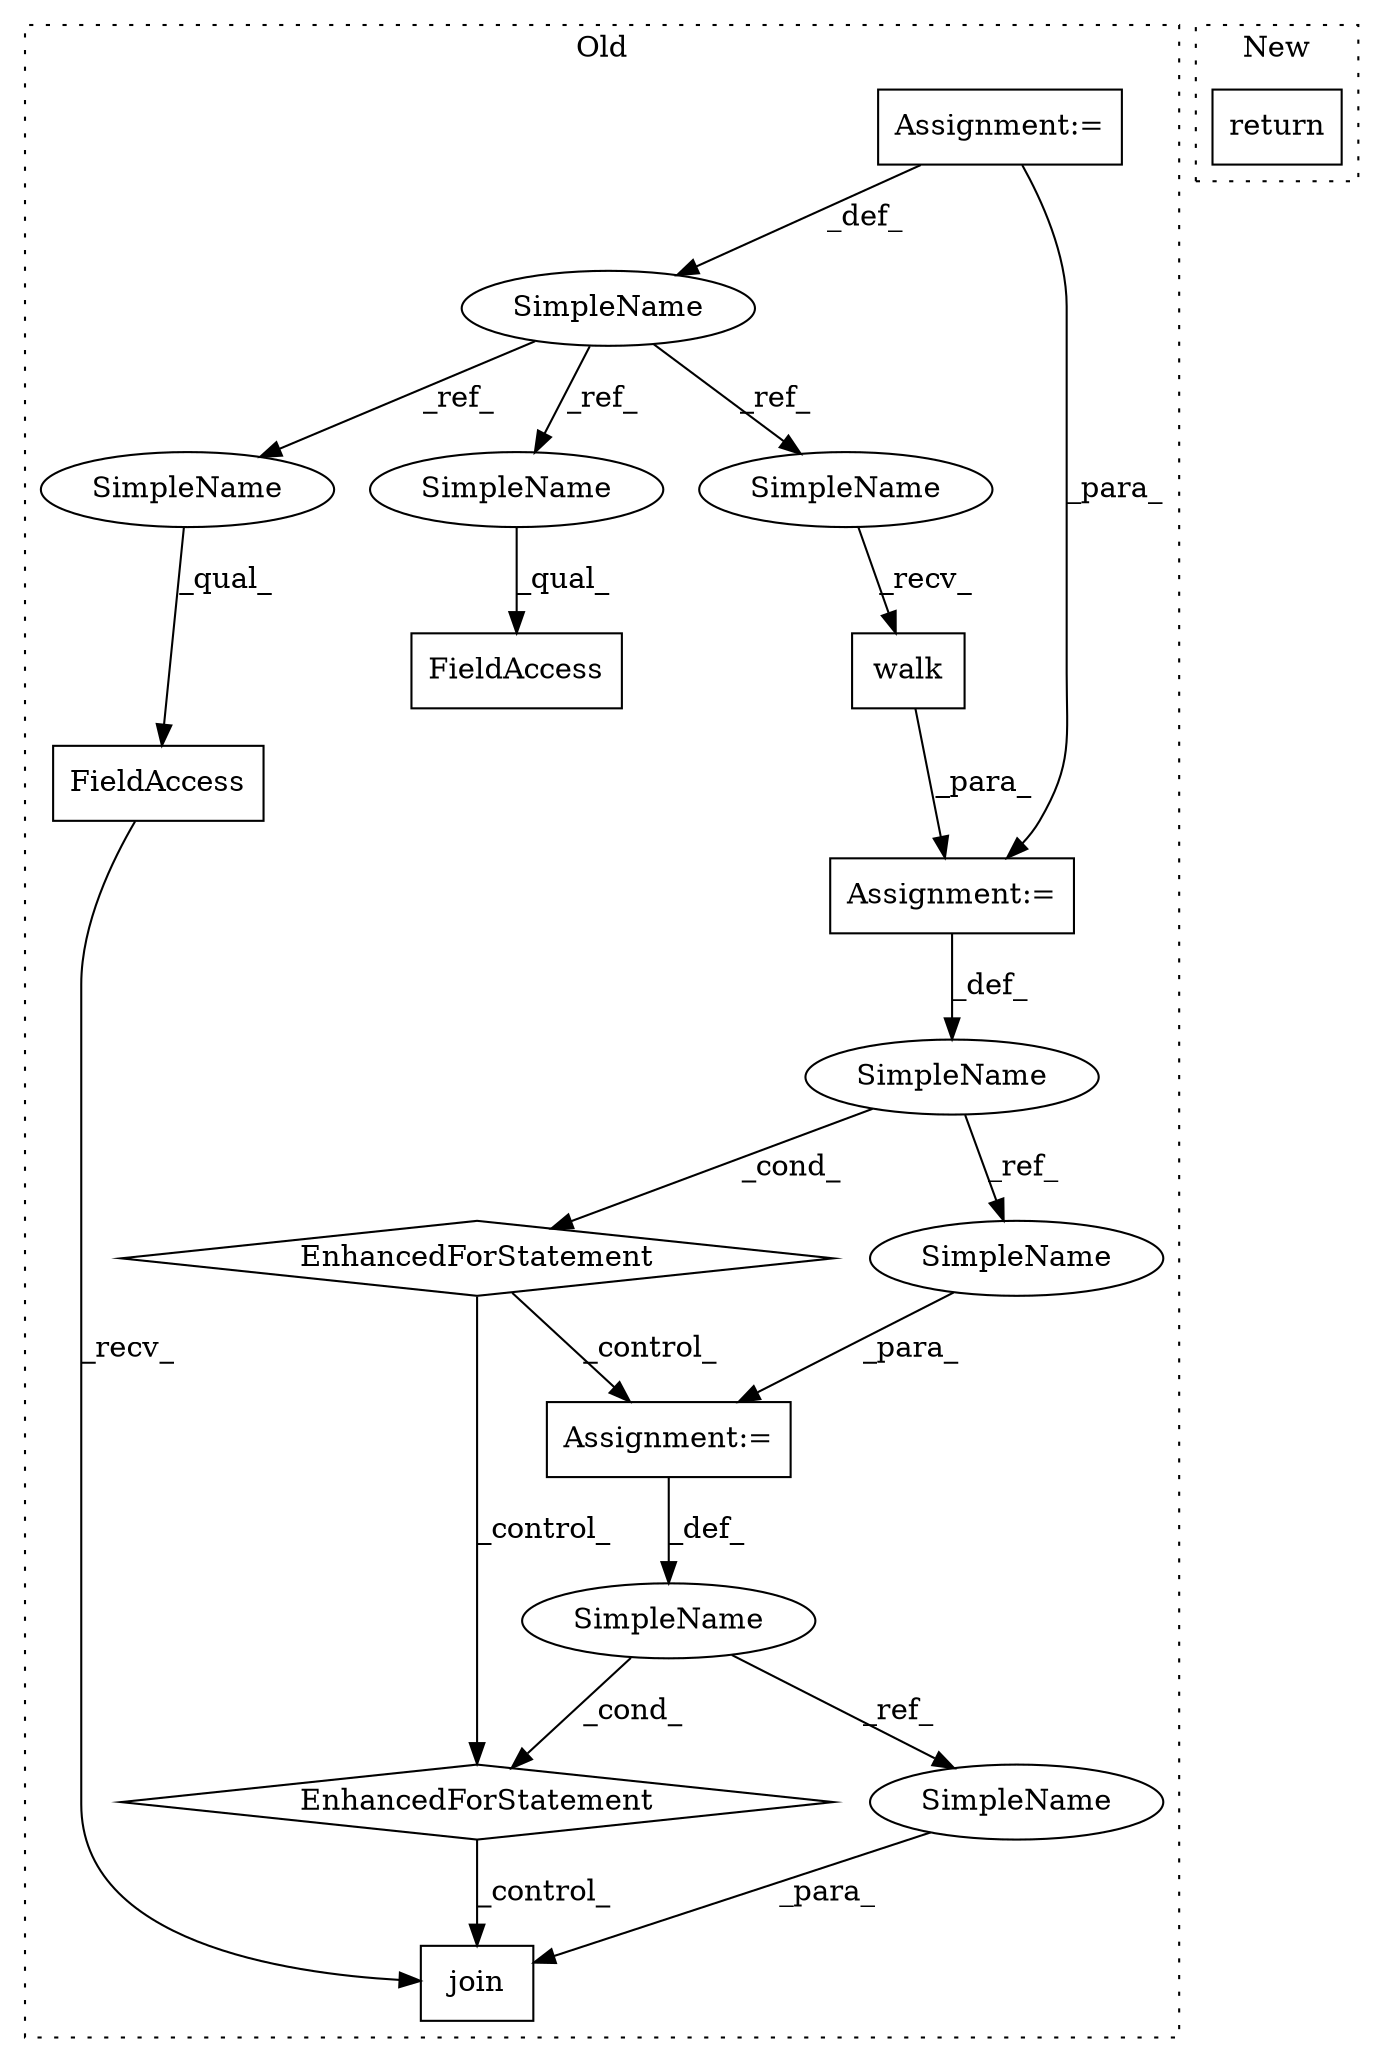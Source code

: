 digraph G {
subgraph cluster0 {
1 [label="walk" a="32" s="10001,10019" l="5,1" shape="box"];
3 [label="join" a="32" s="10248,10263" l="5,1" shape="box"];
4 [label="EnhancedForStatement" a="70" s="10030,10104" l="57,2" shape="diamond"];
5 [label="FieldAccess" a="22" s="10240" l="7" shape="box"];
6 [label="EnhancedForStatement" a="70" s="9903,10020" l="81,2" shape="diamond"];
7 [label="SimpleName" a="42" s="10091" l="5" shape="ellipse"];
8 [label="SimpleName" a="42" s="9857" l="2" shape="ellipse"];
9 [label="FieldAccess" a="22" s="10151" l="7" shape="box"];
10 [label="SimpleName" a="42" s="9990" l="5" shape="ellipse"];
11 [label="Assignment:=" a="7" s="9903,10020" l="81,2" shape="box"];
12 [label="Assignment:=" a="7" s="10030,10104" l="57,2" shape="box"];
13 [label="Assignment:=" a="7" s="9857" l="2" shape="box"];
14 [label="SimpleName" a="42" s="10240" l="2" shape="ellipse"];
15 [label="SimpleName" a="42" s="10151" l="2" shape="ellipse"];
16 [label="SimpleName" a="42" s="9998" l="2" shape="ellipse"];
17 [label="SimpleName" a="42" s="10258" l="5" shape="ellipse"];
18 [label="SimpleName" a="42" s="10099" l="5" shape="ellipse"];
label = "Old";
style="dotted";
}
subgraph cluster1 {
2 [label="return" a="41" s="9784" l="7" shape="box"];
label = "New";
style="dotted";
}
1 -> 11 [label="_para_"];
4 -> 3 [label="_control_"];
5 -> 3 [label="_recv_"];
6 -> 4 [label="_control_"];
6 -> 12 [label="_control_"];
7 -> 17 [label="_ref_"];
7 -> 4 [label="_cond_"];
8 -> 14 [label="_ref_"];
8 -> 15 [label="_ref_"];
8 -> 16 [label="_ref_"];
10 -> 6 [label="_cond_"];
10 -> 18 [label="_ref_"];
11 -> 10 [label="_def_"];
12 -> 7 [label="_def_"];
13 -> 11 [label="_para_"];
13 -> 8 [label="_def_"];
14 -> 5 [label="_qual_"];
15 -> 9 [label="_qual_"];
16 -> 1 [label="_recv_"];
17 -> 3 [label="_para_"];
18 -> 12 [label="_para_"];
}